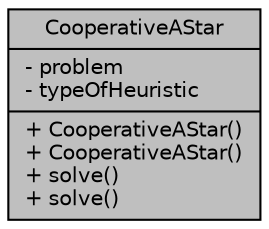 digraph "CooperativeAStar"
{
 // INTERACTIVE_SVG=YES
 // LATEX_PDF_SIZE
  edge [fontname="Helvetica",fontsize="10",labelfontname="Helvetica",labelfontsize="10"];
  node [fontname="Helvetica",fontsize="10",shape=record];
  Node1 [label="{CooperativeAStar\n|- problem\l- typeOfHeuristic\l|+ CooperativeAStar()\l+ CooperativeAStar()\l+ solve()\l+ solve()\l}",height=0.2,width=0.4,color="black", fillcolor="grey75", style="filled", fontcolor="black",tooltip=" "];
}
